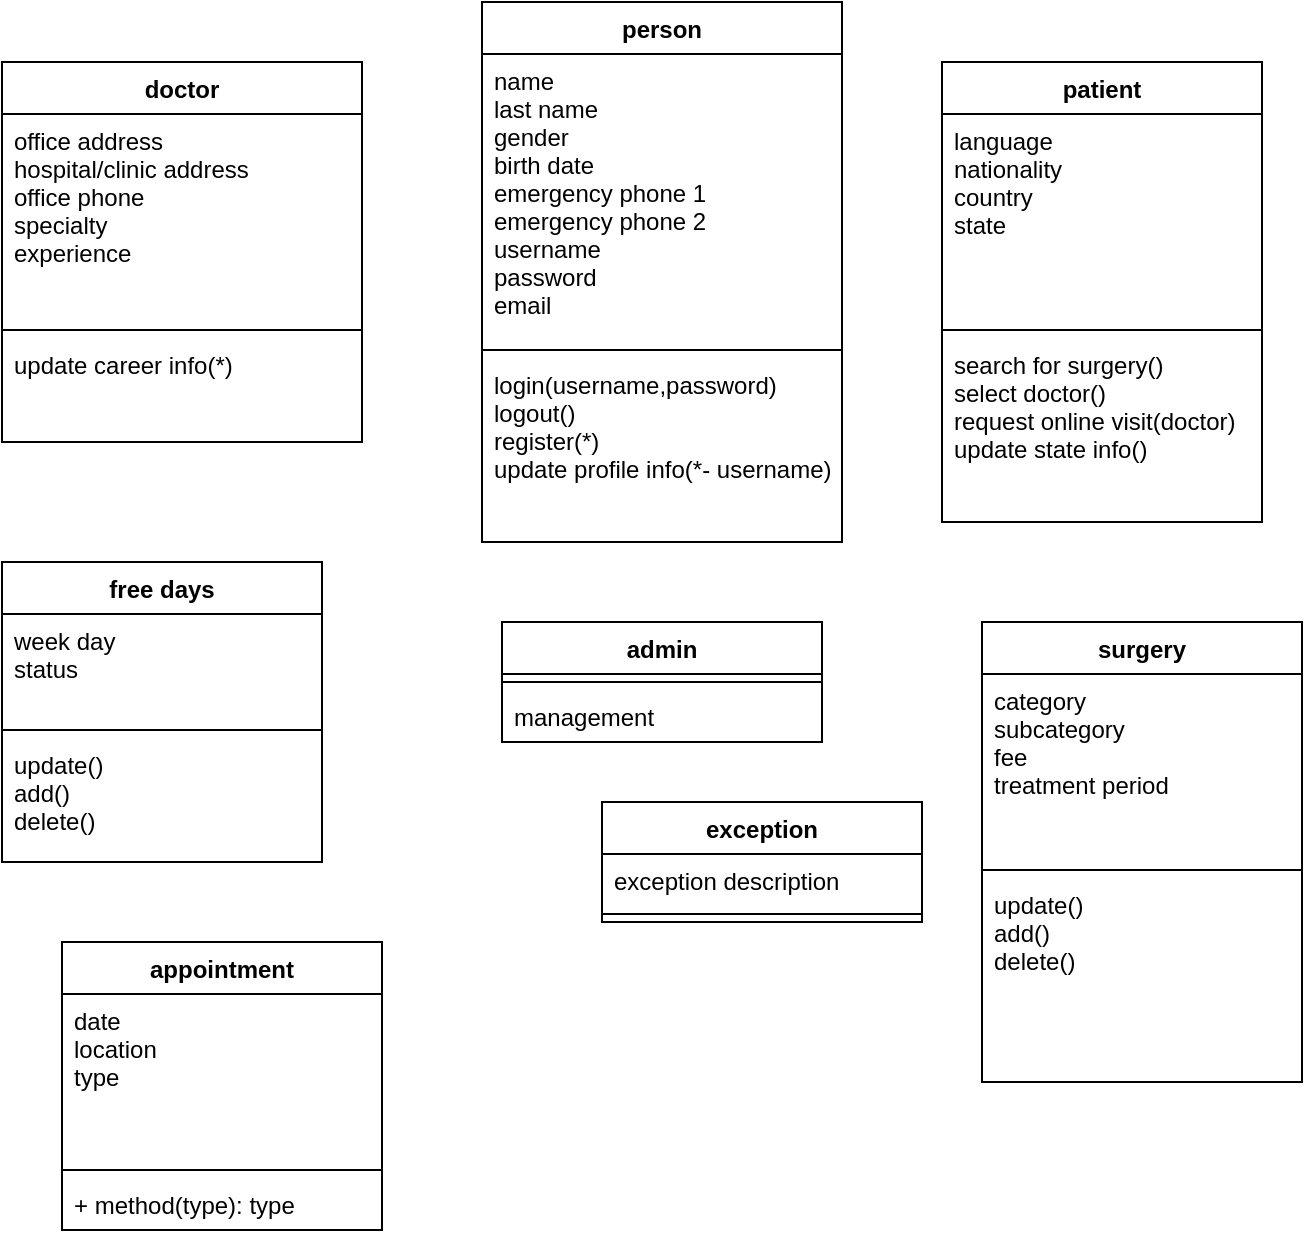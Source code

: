 <mxfile version="12.3.3" type="device" pages="1"><diagram id="okigDjlntIGOUvJSKO_q" name="Page-1"><mxGraphModel dx="1024" dy="604" grid="1" gridSize="10" guides="1" tooltips="1" connect="1" arrows="1" fold="1" page="1" pageScale="1" pageWidth="850" pageHeight="1100" math="0" shadow="0"><root><mxCell id="0"/><mxCell id="1" parent="0"/><mxCell id="fdqP3ymcuMBBxNvwB8A--1" value="person" style="swimlane;fontStyle=1;align=center;verticalAlign=top;childLayout=stackLayout;horizontal=1;startSize=26;horizontalStack=0;resizeParent=1;resizeParentMax=0;resizeLast=0;collapsible=1;marginBottom=0;" vertex="1" parent="1"><mxGeometry x="340" y="130" width="180" height="270" as="geometry"><mxRectangle x="345" y="20" width="70" height="26" as="alternateBounds"/></mxGeometry></mxCell><mxCell id="fdqP3ymcuMBBxNvwB8A--2" value="name&#10;last name&#10;gender&#10;birth date&#10;emergency phone 1&#10;emergency phone 2&#10;username&#10;password&#10;email&#10;" style="text;strokeColor=none;fillColor=none;align=left;verticalAlign=top;spacingLeft=4;spacingRight=4;overflow=hidden;rotatable=0;points=[[0,0.5],[1,0.5]];portConstraint=eastwest;" vertex="1" parent="fdqP3ymcuMBBxNvwB8A--1"><mxGeometry y="26" width="180" height="144" as="geometry"/></mxCell><mxCell id="fdqP3ymcuMBBxNvwB8A--3" value="" style="line;strokeWidth=1;fillColor=none;align=left;verticalAlign=middle;spacingTop=-1;spacingLeft=3;spacingRight=3;rotatable=0;labelPosition=right;points=[];portConstraint=eastwest;" vertex="1" parent="fdqP3ymcuMBBxNvwB8A--1"><mxGeometry y="170" width="180" height="8" as="geometry"/></mxCell><mxCell id="fdqP3ymcuMBBxNvwB8A--4" value="login(username,password)&#10;logout()&#10;register(*)&#10;update profile info(*- username)&#10;" style="text;strokeColor=none;fillColor=none;align=left;verticalAlign=top;spacingLeft=4;spacingRight=4;overflow=hidden;rotatable=0;points=[[0,0.5],[1,0.5]];portConstraint=eastwest;" vertex="1" parent="fdqP3ymcuMBBxNvwB8A--1"><mxGeometry y="178" width="180" height="92" as="geometry"/></mxCell><mxCell id="fdqP3ymcuMBBxNvwB8A--6" value="patient" style="swimlane;fontStyle=1;align=center;verticalAlign=top;childLayout=stackLayout;horizontal=1;startSize=26;horizontalStack=0;resizeParent=1;resizeParentMax=0;resizeLast=0;collapsible=1;marginBottom=0;" vertex="1" parent="1"><mxGeometry x="570" y="160" width="160" height="230" as="geometry"/></mxCell><mxCell id="fdqP3ymcuMBBxNvwB8A--7" value="language&#10;nationality&#10;country&#10;state" style="text;strokeColor=none;fillColor=none;align=left;verticalAlign=top;spacingLeft=4;spacingRight=4;overflow=hidden;rotatable=0;points=[[0,0.5],[1,0.5]];portConstraint=eastwest;" vertex="1" parent="fdqP3ymcuMBBxNvwB8A--6"><mxGeometry y="26" width="160" height="104" as="geometry"/></mxCell><mxCell id="fdqP3ymcuMBBxNvwB8A--8" value="" style="line;strokeWidth=1;fillColor=none;align=left;verticalAlign=middle;spacingTop=-1;spacingLeft=3;spacingRight=3;rotatable=0;labelPosition=right;points=[];portConstraint=eastwest;" vertex="1" parent="fdqP3ymcuMBBxNvwB8A--6"><mxGeometry y="130" width="160" height="8" as="geometry"/></mxCell><mxCell id="fdqP3ymcuMBBxNvwB8A--9" value="search for surgery()&#10;select doctor()&#10;request online visit(doctor)&#10;update state info()&#10;" style="text;strokeColor=none;fillColor=none;align=left;verticalAlign=top;spacingLeft=4;spacingRight=4;overflow=hidden;rotatable=0;points=[[0,0.5],[1,0.5]];portConstraint=eastwest;" vertex="1" parent="fdqP3ymcuMBBxNvwB8A--6"><mxGeometry y="138" width="160" height="92" as="geometry"/></mxCell><mxCell id="fdqP3ymcuMBBxNvwB8A--10" value="doctor" style="swimlane;fontStyle=1;align=center;verticalAlign=top;childLayout=stackLayout;horizontal=1;startSize=26;horizontalStack=0;resizeParent=1;resizeParentMax=0;resizeLast=0;collapsible=1;marginBottom=0;" vertex="1" parent="1"><mxGeometry x="100" y="160" width="180" height="190" as="geometry"/></mxCell><mxCell id="fdqP3ymcuMBBxNvwB8A--11" value="office address &#10;hospital/clinic address&#10;office phone&#10;specialty&#10;experience" style="text;strokeColor=none;fillColor=none;align=left;verticalAlign=top;spacingLeft=4;spacingRight=4;overflow=hidden;rotatable=0;points=[[0,0.5],[1,0.5]];portConstraint=eastwest;" vertex="1" parent="fdqP3ymcuMBBxNvwB8A--10"><mxGeometry y="26" width="180" height="104" as="geometry"/></mxCell><mxCell id="fdqP3ymcuMBBxNvwB8A--12" value="" style="line;strokeWidth=1;fillColor=none;align=left;verticalAlign=middle;spacingTop=-1;spacingLeft=3;spacingRight=3;rotatable=0;labelPosition=right;points=[];portConstraint=eastwest;" vertex="1" parent="fdqP3ymcuMBBxNvwB8A--10"><mxGeometry y="130" width="180" height="8" as="geometry"/></mxCell><mxCell id="fdqP3ymcuMBBxNvwB8A--13" value="update career info(*)" style="text;strokeColor=none;fillColor=none;align=left;verticalAlign=top;spacingLeft=4;spacingRight=4;overflow=hidden;rotatable=0;points=[[0,0.5],[1,0.5]];portConstraint=eastwest;" vertex="1" parent="fdqP3ymcuMBBxNvwB8A--10"><mxGeometry y="138" width="180" height="52" as="geometry"/></mxCell><mxCell id="fdqP3ymcuMBBxNvwB8A--14" value="free days" style="swimlane;fontStyle=1;align=center;verticalAlign=top;childLayout=stackLayout;horizontal=1;startSize=26;horizontalStack=0;resizeParent=1;resizeParentMax=0;resizeLast=0;collapsible=1;marginBottom=0;" vertex="1" parent="1"><mxGeometry x="100" y="410" width="160" height="150" as="geometry"/></mxCell><mxCell id="fdqP3ymcuMBBxNvwB8A--15" value="week day&#10;status" style="text;strokeColor=none;fillColor=none;align=left;verticalAlign=top;spacingLeft=4;spacingRight=4;overflow=hidden;rotatable=0;points=[[0,0.5],[1,0.5]];portConstraint=eastwest;" vertex="1" parent="fdqP3ymcuMBBxNvwB8A--14"><mxGeometry y="26" width="160" height="54" as="geometry"/></mxCell><mxCell id="fdqP3ymcuMBBxNvwB8A--16" value="" style="line;strokeWidth=1;fillColor=none;align=left;verticalAlign=middle;spacingTop=-1;spacingLeft=3;spacingRight=3;rotatable=0;labelPosition=right;points=[];portConstraint=eastwest;" vertex="1" parent="fdqP3ymcuMBBxNvwB8A--14"><mxGeometry y="80" width="160" height="8" as="geometry"/></mxCell><mxCell id="fdqP3ymcuMBBxNvwB8A--17" value="update()&#10;add()&#10;delete()&#10;" style="text;strokeColor=none;fillColor=none;align=left;verticalAlign=top;spacingLeft=4;spacingRight=4;overflow=hidden;rotatable=0;points=[[0,0.5],[1,0.5]];portConstraint=eastwest;" vertex="1" parent="fdqP3ymcuMBBxNvwB8A--14"><mxGeometry y="88" width="160" height="62" as="geometry"/></mxCell><mxCell id="fdqP3ymcuMBBxNvwB8A--19" value="admin" style="swimlane;fontStyle=1;align=center;verticalAlign=top;childLayout=stackLayout;horizontal=1;startSize=26;horizontalStack=0;resizeParent=1;resizeParentMax=0;resizeLast=0;collapsible=1;marginBottom=0;" vertex="1" parent="1"><mxGeometry x="350" y="440" width="160" height="60" as="geometry"/></mxCell><mxCell id="fdqP3ymcuMBBxNvwB8A--21" value="" style="line;strokeWidth=1;fillColor=none;align=left;verticalAlign=middle;spacingTop=-1;spacingLeft=3;spacingRight=3;rotatable=0;labelPosition=right;points=[];portConstraint=eastwest;" vertex="1" parent="fdqP3ymcuMBBxNvwB8A--19"><mxGeometry y="26" width="160" height="8" as="geometry"/></mxCell><mxCell id="fdqP3ymcuMBBxNvwB8A--22" value="management" style="text;strokeColor=none;fillColor=none;align=left;verticalAlign=top;spacingLeft=4;spacingRight=4;overflow=hidden;rotatable=0;points=[[0,0.5],[1,0.5]];portConstraint=eastwest;" vertex="1" parent="fdqP3ymcuMBBxNvwB8A--19"><mxGeometry y="34" width="160" height="26" as="geometry"/></mxCell><mxCell id="fdqP3ymcuMBBxNvwB8A--23" value="surgery" style="swimlane;fontStyle=1;align=center;verticalAlign=top;childLayout=stackLayout;horizontal=1;startSize=26;horizontalStack=0;resizeParent=1;resizeParentMax=0;resizeLast=0;collapsible=1;marginBottom=0;" vertex="1" parent="1"><mxGeometry x="590" y="440" width="160" height="230" as="geometry"/></mxCell><mxCell id="fdqP3ymcuMBBxNvwB8A--24" value="category&#10;subcategory&#10;fee&#10;treatment period&#10;" style="text;strokeColor=none;fillColor=none;align=left;verticalAlign=top;spacingLeft=4;spacingRight=4;overflow=hidden;rotatable=0;points=[[0,0.5],[1,0.5]];portConstraint=eastwest;" vertex="1" parent="fdqP3ymcuMBBxNvwB8A--23"><mxGeometry y="26" width="160" height="94" as="geometry"/></mxCell><mxCell id="fdqP3ymcuMBBxNvwB8A--25" value="" style="line;strokeWidth=1;fillColor=none;align=left;verticalAlign=middle;spacingTop=-1;spacingLeft=3;spacingRight=3;rotatable=0;labelPosition=right;points=[];portConstraint=eastwest;" vertex="1" parent="fdqP3ymcuMBBxNvwB8A--23"><mxGeometry y="120" width="160" height="8" as="geometry"/></mxCell><mxCell id="fdqP3ymcuMBBxNvwB8A--26" value="update()&#10;add()&#10;delete()&#10;" style="text;strokeColor=none;fillColor=none;align=left;verticalAlign=top;spacingLeft=4;spacingRight=4;overflow=hidden;rotatable=0;points=[[0,0.5],[1,0.5]];portConstraint=eastwest;" vertex="1" parent="fdqP3ymcuMBBxNvwB8A--23"><mxGeometry y="128" width="160" height="102" as="geometry"/></mxCell><mxCell id="fdqP3ymcuMBBxNvwB8A--27" value="exception" style="swimlane;fontStyle=1;align=center;verticalAlign=top;childLayout=stackLayout;horizontal=1;startSize=26;horizontalStack=0;resizeParent=1;resizeParentMax=0;resizeLast=0;collapsible=1;marginBottom=0;" vertex="1" parent="1"><mxGeometry x="400" y="530" width="160" height="60" as="geometry"/></mxCell><mxCell id="fdqP3ymcuMBBxNvwB8A--28" value="exception description" style="text;strokeColor=none;fillColor=none;align=left;verticalAlign=top;spacingLeft=4;spacingRight=4;overflow=hidden;rotatable=0;points=[[0,0.5],[1,0.5]];portConstraint=eastwest;" vertex="1" parent="fdqP3ymcuMBBxNvwB8A--27"><mxGeometry y="26" width="160" height="26" as="geometry"/></mxCell><mxCell id="fdqP3ymcuMBBxNvwB8A--29" value="" style="line;strokeWidth=1;fillColor=none;align=left;verticalAlign=middle;spacingTop=-1;spacingLeft=3;spacingRight=3;rotatable=0;labelPosition=right;points=[];portConstraint=eastwest;" vertex="1" parent="fdqP3ymcuMBBxNvwB8A--27"><mxGeometry y="52" width="160" height="8" as="geometry"/></mxCell><mxCell id="fdqP3ymcuMBBxNvwB8A--31" value="appointment" style="swimlane;fontStyle=1;align=center;verticalAlign=top;childLayout=stackLayout;horizontal=1;startSize=26;horizontalStack=0;resizeParent=1;resizeParentMax=0;resizeLast=0;collapsible=1;marginBottom=0;" vertex="1" parent="1"><mxGeometry x="130" y="600" width="160" height="144" as="geometry"/></mxCell><mxCell id="fdqP3ymcuMBBxNvwB8A--32" value="date&#10;location&#10;type" style="text;strokeColor=none;fillColor=none;align=left;verticalAlign=top;spacingLeft=4;spacingRight=4;overflow=hidden;rotatable=0;points=[[0,0.5],[1,0.5]];portConstraint=eastwest;" vertex="1" parent="fdqP3ymcuMBBxNvwB8A--31"><mxGeometry y="26" width="160" height="84" as="geometry"/></mxCell><mxCell id="fdqP3ymcuMBBxNvwB8A--33" value="" style="line;strokeWidth=1;fillColor=none;align=left;verticalAlign=middle;spacingTop=-1;spacingLeft=3;spacingRight=3;rotatable=0;labelPosition=right;points=[];portConstraint=eastwest;" vertex="1" parent="fdqP3ymcuMBBxNvwB8A--31"><mxGeometry y="110" width="160" height="8" as="geometry"/></mxCell><mxCell id="fdqP3ymcuMBBxNvwB8A--34" value="+ method(type): type" style="text;strokeColor=none;fillColor=none;align=left;verticalAlign=top;spacingLeft=4;spacingRight=4;overflow=hidden;rotatable=0;points=[[0,0.5],[1,0.5]];portConstraint=eastwest;" vertex="1" parent="fdqP3ymcuMBBxNvwB8A--31"><mxGeometry y="118" width="160" height="26" as="geometry"/></mxCell></root></mxGraphModel></diagram></mxfile>